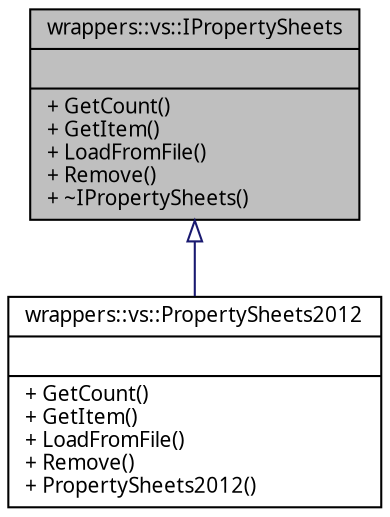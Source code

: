 digraph "wrappers::vs::IPropertySheets"
{
 // INTERACTIVE_SVG=YES
  edge [fontname="Verdana",fontsize="10",labelfontname="Verdana",labelfontsize="10"];
  node [fontname="Verdana",fontsize="10",shape=record];
  Node1 [label="{wrappers::vs::IPropertySheets\n||+ GetCount()\l+ GetItem()\l+ LoadFromFile()\l+ Remove()\l+ ~IPropertySheets()\l}",height=0.2,width=0.4,color="black", fillcolor="grey75", style="filled", fontcolor="black"];
  Node1 -> Node2 [dir="back",color="midnightblue",fontsize="10",style="solid",arrowtail="onormal",fontname="Verdana"];
  Node2 [label="{wrappers::vs::PropertySheets2012\n||+ GetCount()\l+ GetItem()\l+ LoadFromFile()\l+ Remove()\l+ PropertySheets2012()\l}",height=0.2,width=0.4,color="black", fillcolor="white", style="filled",URL="$classwrappers_1_1vs_1_1_property_sheets2012.html",tooltip="Класс входит в Проект Configuration   Класс реализации работы со списком страниц свойств для VS2012..."];
}

